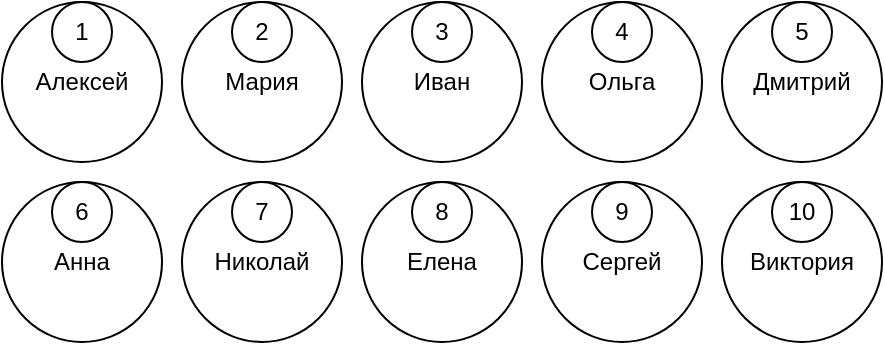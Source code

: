 <mxfile version="24.4.4" type="device" pages="6">
  <diagram name="Readers" id="RRJFnvgtuxipgxxN-Oxk">
    <mxGraphModel dx="1290" dy="566" grid="1" gridSize="10" guides="1" tooltips="1" connect="1" arrows="1" fold="1" page="1" pageScale="1" pageWidth="827" pageHeight="1169" math="0" shadow="0">
      <root>
        <mxCell id="0" />
        <mxCell id="1" parent="0" />
        <mxCell id="HLYT4_5MWpA1Tr-BKKHq-11" value="" style="group" parent="1" vertex="1" connectable="0">
          <mxGeometry x="80" y="80" width="80" height="80" as="geometry" />
        </mxCell>
        <mxCell id="HLYT4_5MWpA1Tr-BKKHq-1" value="Алексей" style="ellipse;whiteSpace=wrap;html=1;aspect=fixed;" parent="HLYT4_5MWpA1Tr-BKKHq-11" vertex="1">
          <mxGeometry width="80" height="80" as="geometry" />
        </mxCell>
        <mxCell id="HLYT4_5MWpA1Tr-BKKHq-2" value="1" style="ellipse;whiteSpace=wrap;html=1;aspect=fixed;" parent="HLYT4_5MWpA1Tr-BKKHq-11" vertex="1">
          <mxGeometry x="25" width="30" height="30" as="geometry" />
        </mxCell>
        <mxCell id="HLYT4_5MWpA1Tr-BKKHq-12" value="" style="group" parent="1" vertex="1" connectable="0">
          <mxGeometry x="170" y="80" width="80" height="80" as="geometry" />
        </mxCell>
        <mxCell id="HLYT4_5MWpA1Tr-BKKHq-13" value="Мария" style="ellipse;whiteSpace=wrap;html=1;aspect=fixed;" parent="HLYT4_5MWpA1Tr-BKKHq-12" vertex="1">
          <mxGeometry width="80" height="80" as="geometry" />
        </mxCell>
        <mxCell id="HLYT4_5MWpA1Tr-BKKHq-14" value="2" style="ellipse;whiteSpace=wrap;html=1;aspect=fixed;" parent="HLYT4_5MWpA1Tr-BKKHq-12" vertex="1">
          <mxGeometry x="25" width="30" height="30" as="geometry" />
        </mxCell>
        <mxCell id="HLYT4_5MWpA1Tr-BKKHq-18" value="" style="group" parent="1" vertex="1" connectable="0">
          <mxGeometry x="440" y="80" width="80" height="80" as="geometry" />
        </mxCell>
        <mxCell id="HLYT4_5MWpA1Tr-BKKHq-19" value="Дмитрий" style="ellipse;whiteSpace=wrap;html=1;aspect=fixed;" parent="HLYT4_5MWpA1Tr-BKKHq-18" vertex="1">
          <mxGeometry width="80" height="80" as="geometry" />
        </mxCell>
        <mxCell id="HLYT4_5MWpA1Tr-BKKHq-20" value="5" style="ellipse;whiteSpace=wrap;html=1;aspect=fixed;" parent="HLYT4_5MWpA1Tr-BKKHq-18" vertex="1">
          <mxGeometry x="25" width="30" height="30" as="geometry" />
        </mxCell>
        <mxCell id="HLYT4_5MWpA1Tr-BKKHq-21" value="" style="group" parent="1" vertex="1" connectable="0">
          <mxGeometry x="260" y="80" width="80" height="80" as="geometry" />
        </mxCell>
        <mxCell id="HLYT4_5MWpA1Tr-BKKHq-22" value="Иван" style="ellipse;whiteSpace=wrap;html=1;aspect=fixed;" parent="HLYT4_5MWpA1Tr-BKKHq-21" vertex="1">
          <mxGeometry width="80" height="80" as="geometry" />
        </mxCell>
        <mxCell id="HLYT4_5MWpA1Tr-BKKHq-23" value="3" style="ellipse;whiteSpace=wrap;html=1;aspect=fixed;" parent="HLYT4_5MWpA1Tr-BKKHq-21" vertex="1">
          <mxGeometry x="25" width="30" height="30" as="geometry" />
        </mxCell>
        <mxCell id="HLYT4_5MWpA1Tr-BKKHq-24" value="" style="group" parent="1" vertex="1" connectable="0">
          <mxGeometry x="350" y="80" width="80" height="80" as="geometry" />
        </mxCell>
        <mxCell id="HLYT4_5MWpA1Tr-BKKHq-25" value="Ольга" style="ellipse;whiteSpace=wrap;html=1;aspect=fixed;" parent="HLYT4_5MWpA1Tr-BKKHq-24" vertex="1">
          <mxGeometry width="80" height="80" as="geometry" />
        </mxCell>
        <mxCell id="HLYT4_5MWpA1Tr-BKKHq-26" value="4" style="ellipse;whiteSpace=wrap;html=1;aspect=fixed;" parent="HLYT4_5MWpA1Tr-BKKHq-24" vertex="1">
          <mxGeometry x="25" width="30" height="30" as="geometry" />
        </mxCell>
        <mxCell id="HLYT4_5MWpA1Tr-BKKHq-36" value="" style="group" parent="1" vertex="1" connectable="0">
          <mxGeometry x="80" y="170" width="80" height="80" as="geometry" />
        </mxCell>
        <mxCell id="HLYT4_5MWpA1Tr-BKKHq-37" value="Анна" style="ellipse;whiteSpace=wrap;html=1;aspect=fixed;" parent="HLYT4_5MWpA1Tr-BKKHq-36" vertex="1">
          <mxGeometry width="80" height="80" as="geometry" />
        </mxCell>
        <mxCell id="HLYT4_5MWpA1Tr-BKKHq-38" value="6" style="ellipse;whiteSpace=wrap;html=1;aspect=fixed;" parent="HLYT4_5MWpA1Tr-BKKHq-36" vertex="1">
          <mxGeometry x="25" width="30" height="30" as="geometry" />
        </mxCell>
        <mxCell id="HLYT4_5MWpA1Tr-BKKHq-39" value="" style="group" parent="1" vertex="1" connectable="0">
          <mxGeometry x="170" y="170" width="80" height="80" as="geometry" />
        </mxCell>
        <mxCell id="HLYT4_5MWpA1Tr-BKKHq-40" value="Николай" style="ellipse;whiteSpace=wrap;html=1;aspect=fixed;" parent="HLYT4_5MWpA1Tr-BKKHq-39" vertex="1">
          <mxGeometry width="80" height="80" as="geometry" />
        </mxCell>
        <mxCell id="HLYT4_5MWpA1Tr-BKKHq-41" value="7" style="ellipse;whiteSpace=wrap;html=1;aspect=fixed;" parent="HLYT4_5MWpA1Tr-BKKHq-39" vertex="1">
          <mxGeometry x="25" width="30" height="30" as="geometry" />
        </mxCell>
        <mxCell id="HLYT4_5MWpA1Tr-BKKHq-42" value="" style="group" parent="1" vertex="1" connectable="0">
          <mxGeometry x="440" y="170" width="80" height="80" as="geometry" />
        </mxCell>
        <mxCell id="HLYT4_5MWpA1Tr-BKKHq-43" value="Виктория" style="ellipse;whiteSpace=wrap;html=1;aspect=fixed;" parent="HLYT4_5MWpA1Tr-BKKHq-42" vertex="1">
          <mxGeometry width="80" height="80" as="geometry" />
        </mxCell>
        <mxCell id="HLYT4_5MWpA1Tr-BKKHq-44" value="10" style="ellipse;whiteSpace=wrap;html=1;aspect=fixed;" parent="HLYT4_5MWpA1Tr-BKKHq-42" vertex="1">
          <mxGeometry x="25" width="30" height="30" as="geometry" />
        </mxCell>
        <mxCell id="HLYT4_5MWpA1Tr-BKKHq-45" value="" style="group" parent="1" vertex="1" connectable="0">
          <mxGeometry x="260" y="170" width="80" height="80" as="geometry" />
        </mxCell>
        <mxCell id="HLYT4_5MWpA1Tr-BKKHq-46" value="Елена" style="ellipse;whiteSpace=wrap;html=1;aspect=fixed;" parent="HLYT4_5MWpA1Tr-BKKHq-45" vertex="1">
          <mxGeometry width="80" height="80" as="geometry" />
        </mxCell>
        <mxCell id="HLYT4_5MWpA1Tr-BKKHq-47" value="8" style="ellipse;whiteSpace=wrap;html=1;aspect=fixed;" parent="HLYT4_5MWpA1Tr-BKKHq-45" vertex="1">
          <mxGeometry x="25" width="30" height="30" as="geometry" />
        </mxCell>
        <mxCell id="HLYT4_5MWpA1Tr-BKKHq-48" value="" style="group" parent="1" vertex="1" connectable="0">
          <mxGeometry x="350" y="170" width="80" height="80" as="geometry" />
        </mxCell>
        <mxCell id="HLYT4_5MWpA1Tr-BKKHq-49" value="Сергей" style="ellipse;whiteSpace=wrap;html=1;aspect=fixed;" parent="HLYT4_5MWpA1Tr-BKKHq-48" vertex="1">
          <mxGeometry width="80" height="80" as="geometry" />
        </mxCell>
        <mxCell id="HLYT4_5MWpA1Tr-BKKHq-50" value="9" style="ellipse;whiteSpace=wrap;html=1;aspect=fixed;" parent="HLYT4_5MWpA1Tr-BKKHq-48" vertex="1">
          <mxGeometry x="25" width="30" height="30" as="geometry" />
        </mxCell>
      </root>
    </mxGraphModel>
  </diagram>
  <diagram id="BLj572eZjG9Di7-2ryy5" name="Books">
    <mxGraphModel dx="840" dy="453" grid="1" gridSize="10" guides="1" tooltips="1" connect="1" arrows="1" fold="1" page="1" pageScale="1" pageWidth="827" pageHeight="1169" math="0" shadow="0">
      <root>
        <mxCell id="0" />
        <mxCell id="1" parent="0" />
        <mxCell id="Xn6pKXciDNb1bXr38AyI-3" value="" style="group" vertex="1" connectable="0" parent="1">
          <mxGeometry x="80" y="80" width="80" height="80" as="geometry" />
        </mxCell>
        <mxCell id="Xn6pKXciDNb1bXr38AyI-1" value="Война и мир" style="whiteSpace=wrap;html=1;aspect=fixed;" vertex="1" parent="Xn6pKXciDNb1bXr38AyI-3">
          <mxGeometry width="80" height="80" as="geometry" />
        </mxCell>
        <mxCell id="Xn6pKXciDNb1bXr38AyI-2" value="1" style="whiteSpace=wrap;html=1;aspect=fixed;" vertex="1" parent="Xn6pKXciDNb1bXr38AyI-3">
          <mxGeometry x="25" width="30" height="30" as="geometry" />
        </mxCell>
        <mxCell id="Xn6pKXciDNb1bXr38AyI-4" value="" style="group;labelPosition=center;verticalLabelPosition=bottom;align=center;verticalAlign=bottom;" vertex="1" connectable="0" parent="1">
          <mxGeometry x="170" y="80" width="80" height="80" as="geometry" />
        </mxCell>
        <mxCell id="Xn6pKXciDNb1bXr38AyI-5" value="&lt;div align=&quot;center&quot;&gt;&lt;br&gt;&lt;/div&gt;&lt;div align=&quot;center&quot;&gt;Преступление и наказание&lt;/div&gt;" style="whiteSpace=wrap;html=1;aspect=fixed;align=center;" vertex="1" parent="Xn6pKXciDNb1bXr38AyI-4">
          <mxGeometry width="80" height="80" as="geometry" />
        </mxCell>
        <mxCell id="Xn6pKXciDNb1bXr38AyI-6" value="2" style="whiteSpace=wrap;html=1;aspect=fixed;" vertex="1" parent="Xn6pKXciDNb1bXr38AyI-4">
          <mxGeometry x="25" width="30" height="30" as="geometry" />
        </mxCell>
        <mxCell id="Xn6pKXciDNb1bXr38AyI-10" value="" style="group" vertex="1" connectable="0" parent="1">
          <mxGeometry x="260" y="80" width="80" height="80" as="geometry" />
        </mxCell>
        <mxCell id="Xn6pKXciDNb1bXr38AyI-11" value="&lt;div&gt;&lt;br&gt;&lt;/div&gt;&lt;div&gt;Мастер и Маргарита&lt;/div&gt;" style="whiteSpace=wrap;html=1;aspect=fixed;" vertex="1" parent="Xn6pKXciDNb1bXr38AyI-10">
          <mxGeometry width="80" height="80" as="geometry" />
        </mxCell>
        <mxCell id="Xn6pKXciDNb1bXr38AyI-12" value="3" style="whiteSpace=wrap;html=1;aspect=fixed;" vertex="1" parent="Xn6pKXciDNb1bXr38AyI-10">
          <mxGeometry x="25" width="30" height="30" as="geometry" />
        </mxCell>
        <mxCell id="Xn6pKXciDNb1bXr38AyI-13" value="" style="group" vertex="1" connectable="0" parent="1">
          <mxGeometry x="350" y="80" width="80" height="80" as="geometry" />
        </mxCell>
        <mxCell id="Xn6pKXciDNb1bXr38AyI-14" value="&lt;div&gt;&lt;br&gt;&lt;/div&gt;&lt;div&gt;Анна Каренина&lt;/div&gt;" style="whiteSpace=wrap;html=1;aspect=fixed;" vertex="1" parent="Xn6pKXciDNb1bXr38AyI-13">
          <mxGeometry width="80" height="80" as="geometry" />
        </mxCell>
        <mxCell id="Xn6pKXciDNb1bXr38AyI-15" value="4" style="whiteSpace=wrap;html=1;aspect=fixed;" vertex="1" parent="Xn6pKXciDNb1bXr38AyI-13">
          <mxGeometry x="25" width="30" height="30" as="geometry" />
        </mxCell>
        <mxCell id="Xn6pKXciDNb1bXr38AyI-16" value="" style="group" vertex="1" connectable="0" parent="1">
          <mxGeometry x="440" y="80" width="80" height="80" as="geometry" />
        </mxCell>
        <mxCell id="Xn6pKXciDNb1bXr38AyI-17" value="&lt;br&gt;&lt;div&gt;Евгений Онегин&lt;/div&gt;" style="whiteSpace=wrap;html=1;aspect=fixed;" vertex="1" parent="Xn6pKXciDNb1bXr38AyI-16">
          <mxGeometry width="80" height="80" as="geometry" />
        </mxCell>
        <mxCell id="Xn6pKXciDNb1bXr38AyI-18" value="5" style="whiteSpace=wrap;html=1;aspect=fixed;" vertex="1" parent="Xn6pKXciDNb1bXr38AyI-16">
          <mxGeometry x="25" width="30" height="30" as="geometry" />
        </mxCell>
        <mxCell id="Xn6pKXciDNb1bXr38AyI-19" value="" style="group" vertex="1" connectable="0" parent="1">
          <mxGeometry x="80" y="180" width="80" height="80" as="geometry" />
        </mxCell>
        <mxCell id="Xn6pKXciDNb1bXr38AyI-20" value="Идиот" style="whiteSpace=wrap;html=1;aspect=fixed;" vertex="1" parent="Xn6pKXciDNb1bXr38AyI-19">
          <mxGeometry width="80" height="80" as="geometry" />
        </mxCell>
        <mxCell id="Xn6pKXciDNb1bXr38AyI-21" value="6" style="whiteSpace=wrap;html=1;aspect=fixed;" vertex="1" parent="Xn6pKXciDNb1bXr38AyI-19">
          <mxGeometry x="25" width="30" height="30" as="geometry" />
        </mxCell>
        <mxCell id="Xn6pKXciDNb1bXr38AyI-22" value="" style="group" vertex="1" connectable="0" parent="1">
          <mxGeometry x="170" y="180" width="80" height="80" as="geometry" />
        </mxCell>
        <mxCell id="Xn6pKXciDNb1bXr38AyI-23" value="&lt;br&gt;&lt;div&gt;Герой нашего времени&lt;/div&gt;" style="whiteSpace=wrap;html=1;aspect=fixed;" vertex="1" parent="Xn6pKXciDNb1bXr38AyI-22">
          <mxGeometry width="80" height="80" as="geometry" />
        </mxCell>
        <mxCell id="Xn6pKXciDNb1bXr38AyI-24" value="7" style="whiteSpace=wrap;html=1;aspect=fixed;" vertex="1" parent="Xn6pKXciDNb1bXr38AyI-22">
          <mxGeometry x="25" width="30" height="30" as="geometry" />
        </mxCell>
        <mxCell id="Xn6pKXciDNb1bXr38AyI-25" value="" style="group" vertex="1" connectable="0" parent="1">
          <mxGeometry x="260" y="180" width="80" height="80" as="geometry" />
        </mxCell>
        <mxCell id="Xn6pKXciDNb1bXr38AyI-26" value="&lt;br&gt;&lt;div&gt;Мёртвые души&lt;/div&gt;" style="whiteSpace=wrap;html=1;aspect=fixed;" vertex="1" parent="Xn6pKXciDNb1bXr38AyI-25">
          <mxGeometry width="80" height="80" as="geometry" />
        </mxCell>
        <mxCell id="Xn6pKXciDNb1bXr38AyI-27" value="8" style="whiteSpace=wrap;html=1;aspect=fixed;" vertex="1" parent="Xn6pKXciDNb1bXr38AyI-25">
          <mxGeometry x="25" width="30" height="30" as="geometry" />
        </mxCell>
        <mxCell id="Xn6pKXciDNb1bXr38AyI-28" value="" style="group" vertex="1" connectable="0" parent="1">
          <mxGeometry x="350" y="180" width="80" height="80" as="geometry" />
        </mxCell>
        <mxCell id="Xn6pKXciDNb1bXr38AyI-29" value="Отцы и дети" style="whiteSpace=wrap;html=1;aspect=fixed;" vertex="1" parent="Xn6pKXciDNb1bXr38AyI-28">
          <mxGeometry width="80" height="80" as="geometry" />
        </mxCell>
        <mxCell id="Xn6pKXciDNb1bXr38AyI-30" value="9" style="whiteSpace=wrap;html=1;aspect=fixed;" vertex="1" parent="Xn6pKXciDNb1bXr38AyI-28">
          <mxGeometry x="25" width="30" height="30" as="geometry" />
        </mxCell>
        <mxCell id="Xn6pKXciDNb1bXr38AyI-31" value="" style="group" vertex="1" connectable="0" parent="1">
          <mxGeometry x="440" y="180" width="80" height="80" as="geometry" />
        </mxCell>
        <mxCell id="Xn6pKXciDNb1bXr38AyI-32" value="Обломов" style="whiteSpace=wrap;html=1;aspect=fixed;" vertex="1" parent="Xn6pKXciDNb1bXr38AyI-31">
          <mxGeometry width="80" height="80" as="geometry" />
        </mxCell>
        <mxCell id="Xn6pKXciDNb1bXr38AyI-33" value="10" style="whiteSpace=wrap;html=1;aspect=fixed;" vertex="1" parent="Xn6pKXciDNb1bXr38AyI-31">
          <mxGeometry x="25" width="30" height="30" as="geometry" />
        </mxCell>
      </root>
    </mxGraphModel>
  </diagram>
  <diagram id="-HdD-oOcsDRUGWRgtd_O" name="Genres">
    <mxGraphModel dx="525" dy="575" grid="1" gridSize="10" guides="1" tooltips="1" connect="1" arrows="1" fold="1" page="1" pageScale="1" pageWidth="827" pageHeight="1169" math="0" shadow="0">
      <root>
        <mxCell id="0" />
        <mxCell id="1" parent="0" />
        <mxCell id="lIh_U6o792PedgK_IRYD-6" value="" style="group" vertex="1" connectable="0" parent="1">
          <mxGeometry x="300" y="80" width="120" height="80" as="geometry" />
        </mxCell>
        <mxCell id="lIh_U6o792PedgK_IRYD-1" value="Фантастика" style="shape=hexagon;perimeter=hexagonPerimeter2;whiteSpace=wrap;html=1;fixedSize=1;" vertex="1" parent="lIh_U6o792PedgK_IRYD-6">
          <mxGeometry width="120" height="80" as="geometry" />
        </mxCell>
        <mxCell id="lIh_U6o792PedgK_IRYD-5" value="3" style="rounded=0;whiteSpace=wrap;html=1;" vertex="1" parent="lIh_U6o792PedgK_IRYD-6">
          <mxGeometry x="35" width="50" height="20" as="geometry" />
        </mxCell>
        <mxCell id="lIh_U6o792PedgK_IRYD-7" value="" style="group" vertex="1" connectable="0" parent="1">
          <mxGeometry x="40" y="80" width="120" height="80" as="geometry" />
        </mxCell>
        <mxCell id="lIh_U6o792PedgK_IRYD-8" value="&lt;font style=&quot;font-size: 12px;&quot;&gt;Роман&lt;/font&gt;" style="shape=hexagon;perimeter=hexagonPerimeter2;whiteSpace=wrap;html=1;fixedSize=1;" vertex="1" parent="lIh_U6o792PedgK_IRYD-7">
          <mxGeometry width="120" height="80" as="geometry" />
        </mxCell>
        <mxCell id="lIh_U6o792PedgK_IRYD-9" value="1" style="rounded=0;whiteSpace=wrap;html=1;" vertex="1" parent="lIh_U6o792PedgK_IRYD-7">
          <mxGeometry x="35" width="50" height="20" as="geometry" />
        </mxCell>
        <mxCell id="lIh_U6o792PedgK_IRYD-10" value="" style="group" vertex="1" connectable="0" parent="1">
          <mxGeometry x="170" y="80" width="120" height="80" as="geometry" />
        </mxCell>
        <mxCell id="lIh_U6o792PedgK_IRYD-11" value="Драма" style="shape=hexagon;perimeter=hexagonPerimeter2;whiteSpace=wrap;html=1;fixedSize=1;" vertex="1" parent="lIh_U6o792PedgK_IRYD-10">
          <mxGeometry width="120" height="80" as="geometry" />
        </mxCell>
        <mxCell id="lIh_U6o792PedgK_IRYD-12" value="2" style="rounded=0;whiteSpace=wrap;html=1;" vertex="1" parent="lIh_U6o792PedgK_IRYD-10">
          <mxGeometry x="35" width="50" height="20" as="geometry" />
        </mxCell>
        <mxCell id="lIh_U6o792PedgK_IRYD-13" value="" style="group" vertex="1" connectable="0" parent="1">
          <mxGeometry x="560" y="80" width="120" height="80" as="geometry" />
        </mxCell>
        <mxCell id="lIh_U6o792PedgK_IRYD-14" value="Приключения" style="shape=hexagon;perimeter=hexagonPerimeter2;whiteSpace=wrap;html=1;fixedSize=1;" vertex="1" parent="lIh_U6o792PedgK_IRYD-13">
          <mxGeometry width="120" height="80" as="geometry" />
        </mxCell>
        <mxCell id="lIh_U6o792PedgK_IRYD-15" value="5" style="rounded=0;whiteSpace=wrap;html=1;" vertex="1" parent="lIh_U6o792PedgK_IRYD-13">
          <mxGeometry x="35" width="50" height="20" as="geometry" />
        </mxCell>
        <mxCell id="lIh_U6o792PedgK_IRYD-16" value="" style="group" vertex="1" connectable="0" parent="1">
          <mxGeometry x="430" y="80" width="120" height="80" as="geometry" />
        </mxCell>
        <mxCell id="lIh_U6o792PedgK_IRYD-17" value="Поэзия" style="shape=hexagon;perimeter=hexagonPerimeter2;whiteSpace=wrap;html=1;fixedSize=1;" vertex="1" parent="lIh_U6o792PedgK_IRYD-16">
          <mxGeometry width="120" height="80" as="geometry" />
        </mxCell>
        <mxCell id="lIh_U6o792PedgK_IRYD-18" value="4" style="rounded=0;whiteSpace=wrap;html=1;" vertex="1" parent="lIh_U6o792PedgK_IRYD-16">
          <mxGeometry x="35" width="50" height="20" as="geometry" />
        </mxCell>
        <mxCell id="lIh_U6o792PedgK_IRYD-19" value="" style="group" vertex="1" connectable="0" parent="1">
          <mxGeometry x="300" y="180" width="120" height="80" as="geometry" />
        </mxCell>
        <mxCell id="lIh_U6o792PedgK_IRYD-20" value="Философия" style="shape=hexagon;perimeter=hexagonPerimeter2;whiteSpace=wrap;html=1;fixedSize=1;" vertex="1" parent="lIh_U6o792PedgK_IRYD-19">
          <mxGeometry width="120" height="80" as="geometry" />
        </mxCell>
        <mxCell id="lIh_U6o792PedgK_IRYD-21" value="8" style="rounded=0;whiteSpace=wrap;html=1;" vertex="1" parent="lIh_U6o792PedgK_IRYD-19">
          <mxGeometry x="35" width="50" height="20" as="geometry" />
        </mxCell>
        <mxCell id="lIh_U6o792PedgK_IRYD-22" value="" style="group" vertex="1" connectable="0" parent="1">
          <mxGeometry x="40" y="180" width="120" height="80" as="geometry" />
        </mxCell>
        <mxCell id="lIh_U6o792PedgK_IRYD-23" value="Исторический" style="shape=hexagon;perimeter=hexagonPerimeter2;whiteSpace=wrap;html=1;fixedSize=1;" vertex="1" parent="lIh_U6o792PedgK_IRYD-22">
          <mxGeometry width="120" height="80" as="geometry" />
        </mxCell>
        <mxCell id="lIh_U6o792PedgK_IRYD-24" value="6" style="rounded=0;whiteSpace=wrap;html=1;" vertex="1" parent="lIh_U6o792PedgK_IRYD-22">
          <mxGeometry x="35" width="50" height="20" as="geometry" />
        </mxCell>
        <mxCell id="lIh_U6o792PedgK_IRYD-25" value="" style="group" vertex="1" connectable="0" parent="1">
          <mxGeometry x="170" y="180" width="120" height="80" as="geometry" />
        </mxCell>
        <mxCell id="lIh_U6o792PedgK_IRYD-26" value="Биография" style="shape=hexagon;perimeter=hexagonPerimeter2;whiteSpace=wrap;html=1;fixedSize=1;" vertex="1" parent="lIh_U6o792PedgK_IRYD-25">
          <mxGeometry width="120" height="80" as="geometry" />
        </mxCell>
        <mxCell id="lIh_U6o792PedgK_IRYD-27" value="7" style="rounded=0;whiteSpace=wrap;html=1;" vertex="1" parent="lIh_U6o792PedgK_IRYD-25">
          <mxGeometry x="35" width="50" height="20" as="geometry" />
        </mxCell>
        <mxCell id="lIh_U6o792PedgK_IRYD-28" value="" style="group" vertex="1" connectable="0" parent="1">
          <mxGeometry x="560" y="180" width="120" height="80" as="geometry" />
        </mxCell>
        <mxCell id="lIh_U6o792PedgK_IRYD-29" value="Детектив" style="shape=hexagon;perimeter=hexagonPerimeter2;whiteSpace=wrap;html=1;fixedSize=1;" vertex="1" parent="lIh_U6o792PedgK_IRYD-28">
          <mxGeometry width="120" height="80" as="geometry" />
        </mxCell>
        <mxCell id="lIh_U6o792PedgK_IRYD-30" value="10" style="rounded=0;whiteSpace=wrap;html=1;" vertex="1" parent="lIh_U6o792PedgK_IRYD-28">
          <mxGeometry x="35" width="50" height="20" as="geometry" />
        </mxCell>
        <mxCell id="lIh_U6o792PedgK_IRYD-31" value="" style="group" vertex="1" connectable="0" parent="1">
          <mxGeometry x="430" y="180" width="120" height="80" as="geometry" />
        </mxCell>
        <mxCell id="lIh_U6o792PedgK_IRYD-32" value="&lt;div&gt;Научная&lt;/div&gt;&lt;div&gt;литература&lt;br&gt;&lt;/div&gt;" style="shape=hexagon;perimeter=hexagonPerimeter2;whiteSpace=wrap;html=1;fixedSize=1;" vertex="1" parent="lIh_U6o792PedgK_IRYD-31">
          <mxGeometry width="120" height="80" as="geometry" />
        </mxCell>
        <mxCell id="lIh_U6o792PedgK_IRYD-33" value="9" style="rounded=0;whiteSpace=wrap;html=1;" vertex="1" parent="lIh_U6o792PedgK_IRYD-31">
          <mxGeometry x="35" width="50" height="20" as="geometry" />
        </mxCell>
      </root>
    </mxGraphModel>
  </diagram>
  <diagram id="C6hP7Yt0bhHuf5JQ2qXj" name="FriendOf">
    <mxGraphModel dx="1290" dy="566" grid="1" gridSize="10" guides="1" tooltips="1" connect="1" arrows="1" fold="1" page="1" pageScale="1" pageWidth="827" pageHeight="1169" math="0" shadow="0">
      <root>
        <mxCell id="0" />
        <mxCell id="1" parent="0" />
        <mxCell id="l_X11jcchJW8DAQbvd5a-1" value="" style="group" vertex="1" connectable="0" parent="1">
          <mxGeometry x="30" y="240" width="80" height="80" as="geometry" />
        </mxCell>
        <mxCell id="l_X11jcchJW8DAQbvd5a-2" value="Алексей" style="ellipse;whiteSpace=wrap;html=1;aspect=fixed;" vertex="1" parent="l_X11jcchJW8DAQbvd5a-1">
          <mxGeometry width="80" height="80" as="geometry" />
        </mxCell>
        <mxCell id="l_X11jcchJW8DAQbvd5a-3" value="1" style="ellipse;whiteSpace=wrap;html=1;aspect=fixed;" vertex="1" parent="l_X11jcchJW8DAQbvd5a-1">
          <mxGeometry x="25" width="30" height="30" as="geometry" />
        </mxCell>
        <mxCell id="l_X11jcchJW8DAQbvd5a-4" value="" style="group" vertex="1" connectable="0" parent="1">
          <mxGeometry x="80" y="80" width="80" height="80" as="geometry" />
        </mxCell>
        <mxCell id="l_X11jcchJW8DAQbvd5a-5" value="Мария" style="ellipse;whiteSpace=wrap;html=1;aspect=fixed;" vertex="1" parent="l_X11jcchJW8DAQbvd5a-4">
          <mxGeometry width="80" height="80" as="geometry" />
        </mxCell>
        <mxCell id="l_X11jcchJW8DAQbvd5a-6" value="2" style="ellipse;whiteSpace=wrap;html=1;aspect=fixed;" vertex="1" parent="l_X11jcchJW8DAQbvd5a-4">
          <mxGeometry x="25" width="30" height="30" as="geometry" />
        </mxCell>
        <mxCell id="l_X11jcchJW8DAQbvd5a-35" value="" style="endArrow=classic;html=1;rounded=0;" edge="1" parent="l_X11jcchJW8DAQbvd5a-4">
          <mxGeometry width="50" height="50" relative="1" as="geometry">
            <mxPoint x="70" y="70" as="sourcePoint" />
            <mxPoint x="90" y="110" as="targetPoint" />
          </mxGeometry>
        </mxCell>
        <mxCell id="l_X11jcchJW8DAQbvd5a-7" value="" style="group" vertex="1" connectable="0" parent="1">
          <mxGeometry x="260" y="390" width="80" height="80" as="geometry" />
        </mxCell>
        <mxCell id="l_X11jcchJW8DAQbvd5a-8" value="Дмитрий" style="ellipse;whiteSpace=wrap;html=1;aspect=fixed;" vertex="1" parent="l_X11jcchJW8DAQbvd5a-7">
          <mxGeometry width="80" height="80" as="geometry" />
        </mxCell>
        <mxCell id="l_X11jcchJW8DAQbvd5a-9" value="5" style="ellipse;whiteSpace=wrap;html=1;aspect=fixed;" vertex="1" parent="l_X11jcchJW8DAQbvd5a-7">
          <mxGeometry x="25" width="30" height="30" as="geometry" />
        </mxCell>
        <mxCell id="l_X11jcchJW8DAQbvd5a-10" value="" style="group" vertex="1" connectable="0" parent="1">
          <mxGeometry x="230" y="70" width="80" height="80" as="geometry" />
        </mxCell>
        <mxCell id="l_X11jcchJW8DAQbvd5a-11" value="Иван" style="ellipse;whiteSpace=wrap;html=1;aspect=fixed;" vertex="1" parent="l_X11jcchJW8DAQbvd5a-10">
          <mxGeometry width="80" height="80" as="geometry" />
        </mxCell>
        <mxCell id="l_X11jcchJW8DAQbvd5a-12" value="3" style="ellipse;whiteSpace=wrap;html=1;aspect=fixed;" vertex="1" parent="l_X11jcchJW8DAQbvd5a-10">
          <mxGeometry x="25" width="30" height="30" as="geometry" />
        </mxCell>
        <mxCell id="l_X11jcchJW8DAQbvd5a-13" value="" style="group" vertex="1" connectable="0" parent="1">
          <mxGeometry x="400" y="220" width="80" height="80" as="geometry" />
        </mxCell>
        <mxCell id="l_X11jcchJW8DAQbvd5a-14" value="Ольга" style="ellipse;whiteSpace=wrap;html=1;aspect=fixed;" vertex="1" parent="l_X11jcchJW8DAQbvd5a-13">
          <mxGeometry width="80" height="80" as="geometry" />
        </mxCell>
        <mxCell id="l_X11jcchJW8DAQbvd5a-15" value="4" style="ellipse;whiteSpace=wrap;html=1;aspect=fixed;" vertex="1" parent="l_X11jcchJW8DAQbvd5a-13">
          <mxGeometry x="25" width="30" height="30" as="geometry" />
        </mxCell>
        <mxCell id="l_X11jcchJW8DAQbvd5a-16" value="" style="group" vertex="1" connectable="0" parent="1">
          <mxGeometry x="140" y="190" width="80" height="80" as="geometry" />
        </mxCell>
        <mxCell id="l_X11jcchJW8DAQbvd5a-17" value="Анна" style="ellipse;whiteSpace=wrap;html=1;aspect=fixed;" vertex="1" parent="l_X11jcchJW8DAQbvd5a-16">
          <mxGeometry width="80" height="80" as="geometry" />
        </mxCell>
        <mxCell id="l_X11jcchJW8DAQbvd5a-18" value="6" style="ellipse;whiteSpace=wrap;html=1;aspect=fixed;" vertex="1" parent="l_X11jcchJW8DAQbvd5a-16">
          <mxGeometry x="25" width="30" height="30" as="geometry" />
        </mxCell>
        <mxCell id="l_X11jcchJW8DAQbvd5a-19" value="" style="group" vertex="1" connectable="0" parent="1">
          <mxGeometry x="400" y="350" width="80" height="80" as="geometry" />
        </mxCell>
        <mxCell id="l_X11jcchJW8DAQbvd5a-20" value="Николай" style="ellipse;whiteSpace=wrap;html=1;aspect=fixed;" vertex="1" parent="l_X11jcchJW8DAQbvd5a-19">
          <mxGeometry width="80" height="80" as="geometry" />
        </mxCell>
        <mxCell id="l_X11jcchJW8DAQbvd5a-21" value="7" style="ellipse;whiteSpace=wrap;html=1;aspect=fixed;" vertex="1" parent="l_X11jcchJW8DAQbvd5a-19">
          <mxGeometry x="25" width="30" height="30" as="geometry" />
        </mxCell>
        <mxCell id="l_X11jcchJW8DAQbvd5a-22" value="" style="group" vertex="1" connectable="0" parent="1">
          <mxGeometry x="260" y="270" width="80" height="80" as="geometry" />
        </mxCell>
        <mxCell id="l_X11jcchJW8DAQbvd5a-23" value="Виктория" style="ellipse;whiteSpace=wrap;html=1;aspect=fixed;" vertex="1" parent="l_X11jcchJW8DAQbvd5a-22">
          <mxGeometry width="80" height="80" as="geometry" />
        </mxCell>
        <mxCell id="l_X11jcchJW8DAQbvd5a-24" value="10" style="ellipse;whiteSpace=wrap;html=1;aspect=fixed;" vertex="1" parent="l_X11jcchJW8DAQbvd5a-22">
          <mxGeometry x="25" width="30" height="30" as="geometry" />
        </mxCell>
        <mxCell id="l_X11jcchJW8DAQbvd5a-25" value="" style="group" vertex="1" connectable="0" parent="1">
          <mxGeometry x="110" y="360" width="80" height="80" as="geometry" />
        </mxCell>
        <mxCell id="l_X11jcchJW8DAQbvd5a-26" value="Елена" style="ellipse;whiteSpace=wrap;html=1;aspect=fixed;" vertex="1" parent="l_X11jcchJW8DAQbvd5a-25">
          <mxGeometry width="80" height="80" as="geometry" />
        </mxCell>
        <mxCell id="l_X11jcchJW8DAQbvd5a-27" value="8" style="ellipse;whiteSpace=wrap;html=1;aspect=fixed;" vertex="1" parent="l_X11jcchJW8DAQbvd5a-25">
          <mxGeometry x="25" width="30" height="30" as="geometry" />
        </mxCell>
        <mxCell id="l_X11jcchJW8DAQbvd5a-28" value="" style="group" vertex="1" connectable="0" parent="1">
          <mxGeometry x="350" y="110" width="80" height="80" as="geometry" />
        </mxCell>
        <mxCell id="l_X11jcchJW8DAQbvd5a-29" value="Сергей" style="ellipse;whiteSpace=wrap;html=1;aspect=fixed;" vertex="1" parent="l_X11jcchJW8DAQbvd5a-28">
          <mxGeometry width="80" height="80" as="geometry" />
        </mxCell>
        <mxCell id="l_X11jcchJW8DAQbvd5a-30" value="9" style="ellipse;whiteSpace=wrap;html=1;aspect=fixed;" vertex="1" parent="l_X11jcchJW8DAQbvd5a-28">
          <mxGeometry x="25" width="30" height="30" as="geometry" />
        </mxCell>
        <mxCell id="l_X11jcchJW8DAQbvd5a-34" value="" style="endArrow=classic;html=1;rounded=0;entryX=0;entryY=1;entryDx=0;entryDy=0;" edge="1" parent="1" target="l_X11jcchJW8DAQbvd5a-5">
          <mxGeometry width="50" height="50" relative="1" as="geometry">
            <mxPoint x="70" y="240" as="sourcePoint" />
            <mxPoint x="100" y="160" as="targetPoint" />
          </mxGeometry>
        </mxCell>
        <mxCell id="l_X11jcchJW8DAQbvd5a-36" value="" style="endArrow=classic;html=1;rounded=0;exitX=0;exitY=0.5;exitDx=0;exitDy=0;entryX=1;entryY=0.5;entryDx=0;entryDy=0;" edge="1" parent="1" source="l_X11jcchJW8DAQbvd5a-11" target="l_X11jcchJW8DAQbvd5a-5">
          <mxGeometry width="50" height="50" relative="1" as="geometry">
            <mxPoint x="160" y="110" as="sourcePoint" />
            <mxPoint x="210" y="60" as="targetPoint" />
          </mxGeometry>
        </mxCell>
        <mxCell id="l_X11jcchJW8DAQbvd5a-37" value="" style="endArrow=classic;html=1;rounded=0;entryX=0.5;entryY=1;entryDx=0;entryDy=0;" edge="1" parent="1" target="l_X11jcchJW8DAQbvd5a-17">
          <mxGeometry width="50" height="50" relative="1" as="geometry">
            <mxPoint x="160" y="360" as="sourcePoint" />
            <mxPoint x="210" y="310" as="targetPoint" />
          </mxGeometry>
        </mxCell>
        <mxCell id="l_X11jcchJW8DAQbvd5a-38" value="" style="endArrow=classic;html=1;rounded=0;exitX=0;exitY=0.5;exitDx=0;exitDy=0;entryX=0.5;entryY=1;entryDx=0;entryDy=0;" edge="1" parent="1" source="l_X11jcchJW8DAQbvd5a-26" target="l_X11jcchJW8DAQbvd5a-2">
          <mxGeometry width="50" height="50" relative="1" as="geometry">
            <mxPoint x="60" y="410" as="sourcePoint" />
            <mxPoint x="110" y="360" as="targetPoint" />
          </mxGeometry>
        </mxCell>
        <mxCell id="l_X11jcchJW8DAQbvd5a-39" value="" style="endArrow=classic;html=1;rounded=0;exitX=1;exitY=0.5;exitDx=0;exitDy=0;entryX=0;entryY=0.5;entryDx=0;entryDy=0;" edge="1" parent="1" source="l_X11jcchJW8DAQbvd5a-17" target="l_X11jcchJW8DAQbvd5a-23">
          <mxGeometry width="50" height="50" relative="1" as="geometry">
            <mxPoint x="190" y="350" as="sourcePoint" />
            <mxPoint x="240" y="300" as="targetPoint" />
          </mxGeometry>
        </mxCell>
        <mxCell id="l_X11jcchJW8DAQbvd5a-40" value="" style="endArrow=classic;html=1;rounded=0;exitX=0;exitY=0.5;exitDx=0;exitDy=0;entryX=1;entryY=0.5;entryDx=0;entryDy=0;" edge="1" parent="1" source="l_X11jcchJW8DAQbvd5a-8" target="l_X11jcchJW8DAQbvd5a-26">
          <mxGeometry width="50" height="50" relative="1" as="geometry">
            <mxPoint x="190" y="500" as="sourcePoint" />
            <mxPoint x="240" y="450" as="targetPoint" />
          </mxGeometry>
        </mxCell>
        <mxCell id="l_X11jcchJW8DAQbvd5a-41" value="" style="endArrow=classic;html=1;rounded=0;exitX=1;exitY=0;exitDx=0;exitDy=0;entryX=0;entryY=1;entryDx=0;entryDy=0;" edge="1" parent="1" source="l_X11jcchJW8DAQbvd5a-24" target="l_X11jcchJW8DAQbvd5a-29">
          <mxGeometry width="50" height="50" relative="1" as="geometry">
            <mxPoint x="350" y="380" as="sourcePoint" />
            <mxPoint x="400" y="330" as="targetPoint" />
          </mxGeometry>
        </mxCell>
        <mxCell id="l_X11jcchJW8DAQbvd5a-42" value="" style="endArrow=classic;html=1;rounded=0;exitX=0;exitY=0.5;exitDx=0;exitDy=0;entryX=1;entryY=0.5;entryDx=0;entryDy=0;" edge="1" parent="1" source="l_X11jcchJW8DAQbvd5a-29" target="l_X11jcchJW8DAQbvd5a-11">
          <mxGeometry width="50" height="50" relative="1" as="geometry">
            <mxPoint x="270" y="240" as="sourcePoint" />
            <mxPoint x="320" y="190" as="targetPoint" />
          </mxGeometry>
        </mxCell>
        <mxCell id="l_X11jcchJW8DAQbvd5a-43" value="" style="endArrow=classic;html=1;rounded=0;exitX=0;exitY=1;exitDx=0;exitDy=0;entryX=1;entryY=0.5;entryDx=0;entryDy=0;" edge="1" parent="1" source="l_X11jcchJW8DAQbvd5a-20" target="l_X11jcchJW8DAQbvd5a-8">
          <mxGeometry width="50" height="50" relative="1" as="geometry">
            <mxPoint x="340" y="390" as="sourcePoint" />
            <mxPoint x="390" y="340" as="targetPoint" />
          </mxGeometry>
        </mxCell>
        <mxCell id="l_X11jcchJW8DAQbvd5a-44" value="" style="endArrow=classic;html=1;rounded=0;entryX=0.5;entryY=0;entryDx=0;entryDy=0;exitX=1;exitY=1;exitDx=0;exitDy=0;" edge="1" parent="1" source="l_X11jcchJW8DAQbvd5a-29" target="l_X11jcchJW8DAQbvd5a-15">
          <mxGeometry width="50" height="50" relative="1" as="geometry">
            <mxPoint x="450" y="170" as="sourcePoint" />
            <mxPoint x="480" y="170" as="targetPoint" />
          </mxGeometry>
        </mxCell>
      </root>
    </mxGraphModel>
  </diagram>
  <diagram id="DWJS93DMrEHLlIgUrpui" name="BookGenre">
    <mxGraphModel dx="1290" dy="566" grid="1" gridSize="10" guides="1" tooltips="1" connect="1" arrows="1" fold="1" page="1" pageScale="1" pageWidth="827" pageHeight="1169" math="0" shadow="0">
      <root>
        <mxCell id="0" />
        <mxCell id="1" parent="0" />
        <mxCell id="2Rejt3iWhTOKWmt8CKQL-1" value="" style="group" vertex="1" connectable="0" parent="1">
          <mxGeometry x="80" y="80" width="80" height="80" as="geometry" />
        </mxCell>
        <mxCell id="2Rejt3iWhTOKWmt8CKQL-2" value="Война и мир" style="whiteSpace=wrap;html=1;aspect=fixed;" vertex="1" parent="2Rejt3iWhTOKWmt8CKQL-1">
          <mxGeometry width="80" height="80" as="geometry" />
        </mxCell>
        <mxCell id="2Rejt3iWhTOKWmt8CKQL-3" value="1" style="whiteSpace=wrap;html=1;aspect=fixed;" vertex="1" parent="2Rejt3iWhTOKWmt8CKQL-1">
          <mxGeometry x="25" width="30" height="30" as="geometry" />
        </mxCell>
        <mxCell id="2Rejt3iWhTOKWmt8CKQL-4" value="" style="group;labelPosition=center;verticalLabelPosition=bottom;align=center;verticalAlign=bottom;" vertex="1" connectable="0" parent="1">
          <mxGeometry x="200" y="80" width="80" height="80" as="geometry" />
        </mxCell>
        <mxCell id="2Rejt3iWhTOKWmt8CKQL-5" value="&lt;div align=&quot;center&quot;&gt;&lt;br&gt;&lt;/div&gt;&lt;div align=&quot;center&quot;&gt;Преступление и наказание&lt;/div&gt;" style="whiteSpace=wrap;html=1;aspect=fixed;align=center;" vertex="1" parent="2Rejt3iWhTOKWmt8CKQL-4">
          <mxGeometry width="80" height="80" as="geometry" />
        </mxCell>
        <mxCell id="2Rejt3iWhTOKWmt8CKQL-6" value="2" style="whiteSpace=wrap;html=1;aspect=fixed;" vertex="1" parent="2Rejt3iWhTOKWmt8CKQL-4">
          <mxGeometry x="25" width="30" height="30" as="geometry" />
        </mxCell>
        <mxCell id="2Rejt3iWhTOKWmt8CKQL-7" value="" style="group" vertex="1" connectable="0" parent="1">
          <mxGeometry x="320" y="80" width="80" height="80" as="geometry" />
        </mxCell>
        <mxCell id="2Rejt3iWhTOKWmt8CKQL-8" value="&lt;div&gt;&lt;br&gt;&lt;/div&gt;&lt;div&gt;Мастер и Маргарита&lt;/div&gt;" style="whiteSpace=wrap;html=1;aspect=fixed;" vertex="1" parent="2Rejt3iWhTOKWmt8CKQL-7">
          <mxGeometry width="80" height="80" as="geometry" />
        </mxCell>
        <mxCell id="2Rejt3iWhTOKWmt8CKQL-9" value="3" style="whiteSpace=wrap;html=1;aspect=fixed;" vertex="1" parent="2Rejt3iWhTOKWmt8CKQL-7">
          <mxGeometry x="25" width="30" height="30" as="geometry" />
        </mxCell>
        <mxCell id="2Rejt3iWhTOKWmt8CKQL-10" value="" style="group" vertex="1" connectable="0" parent="1">
          <mxGeometry x="440" y="80" width="80" height="80" as="geometry" />
        </mxCell>
        <mxCell id="2Rejt3iWhTOKWmt8CKQL-11" value="&lt;div&gt;&lt;br&gt;&lt;/div&gt;&lt;div&gt;Анна Каренина&lt;/div&gt;" style="whiteSpace=wrap;html=1;aspect=fixed;" vertex="1" parent="2Rejt3iWhTOKWmt8CKQL-10">
          <mxGeometry width="80" height="80" as="geometry" />
        </mxCell>
        <mxCell id="2Rejt3iWhTOKWmt8CKQL-12" value="4" style="whiteSpace=wrap;html=1;aspect=fixed;" vertex="1" parent="2Rejt3iWhTOKWmt8CKQL-10">
          <mxGeometry x="25" width="30" height="30" as="geometry" />
        </mxCell>
        <mxCell id="2Rejt3iWhTOKWmt8CKQL-13" value="" style="group" vertex="1" connectable="0" parent="1">
          <mxGeometry x="560" y="80" width="80" height="80" as="geometry" />
        </mxCell>
        <mxCell id="2Rejt3iWhTOKWmt8CKQL-14" value="&lt;br&gt;&lt;div&gt;Евгений Онегин&lt;/div&gt;" style="whiteSpace=wrap;html=1;aspect=fixed;" vertex="1" parent="2Rejt3iWhTOKWmt8CKQL-13">
          <mxGeometry width="80" height="80" as="geometry" />
        </mxCell>
        <mxCell id="2Rejt3iWhTOKWmt8CKQL-15" value="5" style="whiteSpace=wrap;html=1;aspect=fixed;" vertex="1" parent="2Rejt3iWhTOKWmt8CKQL-13">
          <mxGeometry x="25" width="30" height="30" as="geometry" />
        </mxCell>
        <mxCell id="2Rejt3iWhTOKWmt8CKQL-16" value="" style="group" vertex="1" connectable="0" parent="1">
          <mxGeometry x="80" y="320" width="80" height="80" as="geometry" />
        </mxCell>
        <mxCell id="2Rejt3iWhTOKWmt8CKQL-17" value="Идиот" style="whiteSpace=wrap;html=1;aspect=fixed;" vertex="1" parent="2Rejt3iWhTOKWmt8CKQL-16">
          <mxGeometry width="80" height="80" as="geometry" />
        </mxCell>
        <mxCell id="2Rejt3iWhTOKWmt8CKQL-18" value="6" style="whiteSpace=wrap;html=1;aspect=fixed;" vertex="1" parent="2Rejt3iWhTOKWmt8CKQL-16">
          <mxGeometry x="25" width="30" height="30" as="geometry" />
        </mxCell>
        <mxCell id="2Rejt3iWhTOKWmt8CKQL-19" value="" style="group" vertex="1" connectable="0" parent="1">
          <mxGeometry x="200" y="320" width="80" height="80" as="geometry" />
        </mxCell>
        <mxCell id="2Rejt3iWhTOKWmt8CKQL-20" value="&lt;br&gt;&lt;div&gt;Герой нашего времени&lt;/div&gt;" style="whiteSpace=wrap;html=1;aspect=fixed;" vertex="1" parent="2Rejt3iWhTOKWmt8CKQL-19">
          <mxGeometry width="80" height="80" as="geometry" />
        </mxCell>
        <mxCell id="2Rejt3iWhTOKWmt8CKQL-21" value="7" style="whiteSpace=wrap;html=1;aspect=fixed;" vertex="1" parent="2Rejt3iWhTOKWmt8CKQL-19">
          <mxGeometry x="25" width="30" height="30" as="geometry" />
        </mxCell>
        <mxCell id="2Rejt3iWhTOKWmt8CKQL-22" value="" style="group" vertex="1" connectable="0" parent="1">
          <mxGeometry x="320" y="320" width="80" height="80" as="geometry" />
        </mxCell>
        <mxCell id="2Rejt3iWhTOKWmt8CKQL-23" value="&lt;br&gt;&lt;div&gt;Мёртвые души&lt;/div&gt;" style="whiteSpace=wrap;html=1;aspect=fixed;" vertex="1" parent="2Rejt3iWhTOKWmt8CKQL-22">
          <mxGeometry width="80" height="80" as="geometry" />
        </mxCell>
        <mxCell id="2Rejt3iWhTOKWmt8CKQL-24" value="8" style="whiteSpace=wrap;html=1;aspect=fixed;" vertex="1" parent="2Rejt3iWhTOKWmt8CKQL-22">
          <mxGeometry x="25" width="30" height="30" as="geometry" />
        </mxCell>
        <mxCell id="2Rejt3iWhTOKWmt8CKQL-25" value="" style="group" vertex="1" connectable="0" parent="1">
          <mxGeometry x="440" y="320" width="80" height="80" as="geometry" />
        </mxCell>
        <mxCell id="2Rejt3iWhTOKWmt8CKQL-26" value="Отцы и дети" style="whiteSpace=wrap;html=1;aspect=fixed;" vertex="1" parent="2Rejt3iWhTOKWmt8CKQL-25">
          <mxGeometry width="80" height="80" as="geometry" />
        </mxCell>
        <mxCell id="2Rejt3iWhTOKWmt8CKQL-27" value="9" style="whiteSpace=wrap;html=1;aspect=fixed;" vertex="1" parent="2Rejt3iWhTOKWmt8CKQL-25">
          <mxGeometry x="25" width="30" height="30" as="geometry" />
        </mxCell>
        <mxCell id="2Rejt3iWhTOKWmt8CKQL-28" value="" style="group" vertex="1" connectable="0" parent="1">
          <mxGeometry x="560" y="320" width="80" height="80" as="geometry" />
        </mxCell>
        <mxCell id="2Rejt3iWhTOKWmt8CKQL-29" value="Обломов" style="whiteSpace=wrap;html=1;aspect=fixed;" vertex="1" parent="2Rejt3iWhTOKWmt8CKQL-28">
          <mxGeometry width="80" height="80" as="geometry" />
        </mxCell>
        <mxCell id="2Rejt3iWhTOKWmt8CKQL-30" value="10" style="whiteSpace=wrap;html=1;aspect=fixed;" vertex="1" parent="2Rejt3iWhTOKWmt8CKQL-28">
          <mxGeometry x="25" width="30" height="30" as="geometry" />
        </mxCell>
        <mxCell id="o7BKTEHohSVP5kPOhM0i-1" value="" style="group" vertex="1" connectable="0" parent="1">
          <mxGeometry x="300" y="200" width="120" height="80" as="geometry" />
        </mxCell>
        <mxCell id="o7BKTEHohSVP5kPOhM0i-2" value="Фантастика" style="shape=hexagon;perimeter=hexagonPerimeter2;whiteSpace=wrap;html=1;fixedSize=1;" vertex="1" parent="o7BKTEHohSVP5kPOhM0i-1">
          <mxGeometry width="120" height="80" as="geometry" />
        </mxCell>
        <mxCell id="o7BKTEHohSVP5kPOhM0i-3" value="3" style="rounded=0;whiteSpace=wrap;html=1;" vertex="1" parent="o7BKTEHohSVP5kPOhM0i-1">
          <mxGeometry x="35" width="50" height="20" as="geometry" />
        </mxCell>
        <mxCell id="o7BKTEHohSVP5kPOhM0i-4" value="" style="group" vertex="1" connectable="0" parent="1">
          <mxGeometry x="420" y="200" width="120" height="80" as="geometry" />
        </mxCell>
        <mxCell id="o7BKTEHohSVP5kPOhM0i-5" value="&lt;font style=&quot;font-size: 12px;&quot;&gt;Роман&lt;/font&gt;" style="shape=hexagon;perimeter=hexagonPerimeter2;whiteSpace=wrap;html=1;fixedSize=1;" vertex="1" parent="o7BKTEHohSVP5kPOhM0i-4">
          <mxGeometry width="120" height="80" as="geometry" />
        </mxCell>
        <mxCell id="o7BKTEHohSVP5kPOhM0i-6" value="1" style="rounded=0;whiteSpace=wrap;html=1;" vertex="1" parent="o7BKTEHohSVP5kPOhM0i-4">
          <mxGeometry x="35" width="50" height="20" as="geometry" />
        </mxCell>
        <mxCell id="o7BKTEHohSVP5kPOhM0i-7" value="" style="group" vertex="1" connectable="0" parent="1">
          <mxGeometry x="180" y="200" width="120" height="80" as="geometry" />
        </mxCell>
        <mxCell id="o7BKTEHohSVP5kPOhM0i-8" value="Драма" style="shape=hexagon;perimeter=hexagonPerimeter2;whiteSpace=wrap;html=1;fixedSize=1;" vertex="1" parent="o7BKTEHohSVP5kPOhM0i-7">
          <mxGeometry width="120" height="80" as="geometry" />
        </mxCell>
        <mxCell id="o7BKTEHohSVP5kPOhM0i-9" value="2" style="rounded=0;whiteSpace=wrap;html=1;" vertex="1" parent="o7BKTEHohSVP5kPOhM0i-7">
          <mxGeometry x="35" width="50" height="20" as="geometry" />
        </mxCell>
        <mxCell id="o7BKTEHohSVP5kPOhM0i-10" value="" style="group" vertex="1" connectable="0" parent="1">
          <mxGeometry x="540" y="200" width="120" height="80" as="geometry" />
        </mxCell>
        <mxCell id="o7BKTEHohSVP5kPOhM0i-11" value="Приключения" style="shape=hexagon;perimeter=hexagonPerimeter2;whiteSpace=wrap;html=1;fixedSize=1;" vertex="1" parent="o7BKTEHohSVP5kPOhM0i-10">
          <mxGeometry width="120" height="80" as="geometry" />
        </mxCell>
        <mxCell id="o7BKTEHohSVP5kPOhM0i-12" value="5" style="rounded=0;whiteSpace=wrap;html=1;" vertex="1" parent="o7BKTEHohSVP5kPOhM0i-10">
          <mxGeometry x="35" width="50" height="20" as="geometry" />
        </mxCell>
        <mxCell id="o7BKTEHohSVP5kPOhM0i-13" value="" style="group" vertex="1" connectable="0" parent="1">
          <mxGeometry x="540" y="440" width="120" height="80" as="geometry" />
        </mxCell>
        <mxCell id="o7BKTEHohSVP5kPOhM0i-14" value="Поэзия" style="shape=hexagon;perimeter=hexagonPerimeter2;whiteSpace=wrap;html=1;fixedSize=1;" vertex="1" parent="o7BKTEHohSVP5kPOhM0i-13">
          <mxGeometry width="120" height="80" as="geometry" />
        </mxCell>
        <mxCell id="o7BKTEHohSVP5kPOhM0i-15" value="4" style="rounded=0;whiteSpace=wrap;html=1;" vertex="1" parent="o7BKTEHohSVP5kPOhM0i-13">
          <mxGeometry x="35" width="50" height="20" as="geometry" />
        </mxCell>
        <mxCell id="o7BKTEHohSVP5kPOhM0i-16" value="" style="group" vertex="1" connectable="0" parent="1">
          <mxGeometry x="60" y="440" width="120" height="80" as="geometry" />
        </mxCell>
        <mxCell id="o7BKTEHohSVP5kPOhM0i-17" value="Философия" style="shape=hexagon;perimeter=hexagonPerimeter2;whiteSpace=wrap;html=1;fixedSize=1;" vertex="1" parent="o7BKTEHohSVP5kPOhM0i-16">
          <mxGeometry width="120" height="80" as="geometry" />
        </mxCell>
        <mxCell id="o7BKTEHohSVP5kPOhM0i-18" value="8" style="rounded=0;whiteSpace=wrap;html=1;" vertex="1" parent="o7BKTEHohSVP5kPOhM0i-16">
          <mxGeometry x="35" width="50" height="20" as="geometry" />
        </mxCell>
        <mxCell id="o7BKTEHohSVP5kPOhM0i-19" value="" style="group" vertex="1" connectable="0" parent="1">
          <mxGeometry x="60" y="200" width="120" height="80" as="geometry" />
        </mxCell>
        <mxCell id="o7BKTEHohSVP5kPOhM0i-20" value="Исторический" style="shape=hexagon;perimeter=hexagonPerimeter2;whiteSpace=wrap;html=1;fixedSize=1;" vertex="1" parent="o7BKTEHohSVP5kPOhM0i-19">
          <mxGeometry width="120" height="80" as="geometry" />
        </mxCell>
        <mxCell id="o7BKTEHohSVP5kPOhM0i-21" value="6" style="rounded=0;whiteSpace=wrap;html=1;" vertex="1" parent="o7BKTEHohSVP5kPOhM0i-19">
          <mxGeometry x="35" width="50" height="20" as="geometry" />
        </mxCell>
        <mxCell id="o7BKTEHohSVP5kPOhM0i-22" value="" style="group" vertex="1" connectable="0" parent="1">
          <mxGeometry x="180" y="440" width="120" height="80" as="geometry" />
        </mxCell>
        <mxCell id="o7BKTEHohSVP5kPOhM0i-23" value="Биография" style="shape=hexagon;perimeter=hexagonPerimeter2;whiteSpace=wrap;html=1;fixedSize=1;" vertex="1" parent="o7BKTEHohSVP5kPOhM0i-22">
          <mxGeometry width="120" height="80" as="geometry" />
        </mxCell>
        <mxCell id="o7BKTEHohSVP5kPOhM0i-24" value="7" style="rounded=0;whiteSpace=wrap;html=1;" vertex="1" parent="o7BKTEHohSVP5kPOhM0i-22">
          <mxGeometry x="35" width="50" height="20" as="geometry" />
        </mxCell>
        <mxCell id="o7BKTEHohSVP5kPOhM0i-25" value="" style="group" vertex="1" connectable="0" parent="1">
          <mxGeometry x="300" y="440" width="120" height="80" as="geometry" />
        </mxCell>
        <mxCell id="o7BKTEHohSVP5kPOhM0i-26" value="Детектив" style="shape=hexagon;perimeter=hexagonPerimeter2;whiteSpace=wrap;html=1;fixedSize=1;" vertex="1" parent="o7BKTEHohSVP5kPOhM0i-25">
          <mxGeometry width="120" height="80" as="geometry" />
        </mxCell>
        <mxCell id="o7BKTEHohSVP5kPOhM0i-27" value="10" style="rounded=0;whiteSpace=wrap;html=1;" vertex="1" parent="o7BKTEHohSVP5kPOhM0i-25">
          <mxGeometry x="35" width="50" height="20" as="geometry" />
        </mxCell>
        <mxCell id="o7BKTEHohSVP5kPOhM0i-28" value="" style="group" vertex="1" connectable="0" parent="1">
          <mxGeometry x="420" y="440" width="120" height="80" as="geometry" />
        </mxCell>
        <mxCell id="o7BKTEHohSVP5kPOhM0i-29" value="&lt;div&gt;Научная&lt;/div&gt;&lt;div&gt;литература&lt;br&gt;&lt;/div&gt;" style="shape=hexagon;perimeter=hexagonPerimeter2;whiteSpace=wrap;html=1;fixedSize=1;" vertex="1" parent="o7BKTEHohSVP5kPOhM0i-28">
          <mxGeometry width="120" height="80" as="geometry" />
        </mxCell>
        <mxCell id="o7BKTEHohSVP5kPOhM0i-30" value="9" style="rounded=0;whiteSpace=wrap;html=1;" vertex="1" parent="o7BKTEHohSVP5kPOhM0i-28">
          <mxGeometry x="35" width="50" height="20" as="geometry" />
        </mxCell>
        <mxCell id="o7BKTEHohSVP5kPOhM0i-32" style="edgeStyle=orthogonalEdgeStyle;rounded=0;orthogonalLoop=1;jettySize=auto;html=1;exitX=0.5;exitY=1;exitDx=0;exitDy=0;entryX=0.5;entryY=0;entryDx=0;entryDy=0;" edge="1" parent="1" source="2Rejt3iWhTOKWmt8CKQL-2" target="o7BKTEHohSVP5kPOhM0i-21">
          <mxGeometry relative="1" as="geometry" />
        </mxCell>
        <mxCell id="o7BKTEHohSVP5kPOhM0i-33" style="edgeStyle=orthogonalEdgeStyle;rounded=0;orthogonalLoop=1;jettySize=auto;html=1;exitX=0.5;exitY=1;exitDx=0;exitDy=0;entryX=0.5;entryY=0;entryDx=0;entryDy=0;" edge="1" parent="1" source="2Rejt3iWhTOKWmt8CKQL-5" target="o7BKTEHohSVP5kPOhM0i-9">
          <mxGeometry relative="1" as="geometry" />
        </mxCell>
        <mxCell id="o7BKTEHohSVP5kPOhM0i-34" style="edgeStyle=orthogonalEdgeStyle;rounded=0;orthogonalLoop=1;jettySize=auto;html=1;exitX=0.5;exitY=1;exitDx=0;exitDy=0;entryX=0.5;entryY=0;entryDx=0;entryDy=0;" edge="1" parent="1" source="2Rejt3iWhTOKWmt8CKQL-8" target="o7BKTEHohSVP5kPOhM0i-3">
          <mxGeometry relative="1" as="geometry" />
        </mxCell>
        <mxCell id="o7BKTEHohSVP5kPOhM0i-35" style="edgeStyle=orthogonalEdgeStyle;rounded=0;orthogonalLoop=1;jettySize=auto;html=1;exitX=0.5;exitY=1;exitDx=0;exitDy=0;entryX=0.5;entryY=0;entryDx=0;entryDy=0;" edge="1" parent="1" source="2Rejt3iWhTOKWmt8CKQL-11" target="o7BKTEHohSVP5kPOhM0i-6">
          <mxGeometry relative="1" as="geometry" />
        </mxCell>
        <mxCell id="o7BKTEHohSVP5kPOhM0i-36" style="edgeStyle=orthogonalEdgeStyle;rounded=0;orthogonalLoop=1;jettySize=auto;html=1;exitX=0.5;exitY=1;exitDx=0;exitDy=0;entryX=0.5;entryY=0;entryDx=0;entryDy=0;" edge="1" parent="1" source="2Rejt3iWhTOKWmt8CKQL-14" target="o7BKTEHohSVP5kPOhM0i-12">
          <mxGeometry relative="1" as="geometry" />
        </mxCell>
        <mxCell id="o7BKTEHohSVP5kPOhM0i-37" style="edgeStyle=orthogonalEdgeStyle;rounded=0;orthogonalLoop=1;jettySize=auto;html=1;exitX=0.5;exitY=1;exitDx=0;exitDy=0;entryX=0.52;entryY=-0.3;entryDx=0;entryDy=0;entryPerimeter=0;" edge="1" parent="1" source="2Rejt3iWhTOKWmt8CKQL-17" target="o7BKTEHohSVP5kPOhM0i-18">
          <mxGeometry relative="1" as="geometry" />
        </mxCell>
        <mxCell id="o7BKTEHohSVP5kPOhM0i-38" style="edgeStyle=orthogonalEdgeStyle;rounded=0;orthogonalLoop=1;jettySize=auto;html=1;exitX=0.5;exitY=1;exitDx=0;exitDy=0;entryX=0.5;entryY=0;entryDx=0;entryDy=0;" edge="1" parent="1" source="2Rejt3iWhTOKWmt8CKQL-20" target="o7BKTEHohSVP5kPOhM0i-24">
          <mxGeometry relative="1" as="geometry" />
        </mxCell>
        <mxCell id="o7BKTEHohSVP5kPOhM0i-39" style="edgeStyle=orthogonalEdgeStyle;rounded=0;orthogonalLoop=1;jettySize=auto;html=1;exitX=0.5;exitY=1;exitDx=0;exitDy=0;entryX=0.5;entryY=0;entryDx=0;entryDy=0;" edge="1" parent="1" source="2Rejt3iWhTOKWmt8CKQL-23" target="o7BKTEHohSVP5kPOhM0i-27">
          <mxGeometry relative="1" as="geometry" />
        </mxCell>
        <mxCell id="o7BKTEHohSVP5kPOhM0i-40" style="edgeStyle=orthogonalEdgeStyle;rounded=0;orthogonalLoop=1;jettySize=auto;html=1;exitX=0.5;exitY=1;exitDx=0;exitDy=0;entryX=0.5;entryY=0;entryDx=0;entryDy=0;" edge="1" parent="1" source="2Rejt3iWhTOKWmt8CKQL-26" target="o7BKTEHohSVP5kPOhM0i-30">
          <mxGeometry relative="1" as="geometry" />
        </mxCell>
        <mxCell id="o7BKTEHohSVP5kPOhM0i-41" style="edgeStyle=orthogonalEdgeStyle;rounded=0;orthogonalLoop=1;jettySize=auto;html=1;exitX=0.5;exitY=1;exitDx=0;exitDy=0;entryX=0.5;entryY=0;entryDx=0;entryDy=0;" edge="1" parent="1" source="2Rejt3iWhTOKWmt8CKQL-29" target="o7BKTEHohSVP5kPOhM0i-15">
          <mxGeometry relative="1" as="geometry" />
        </mxCell>
      </root>
    </mxGraphModel>
  </diagram>
  <diagram id="rASz_f1eDAHQxzETKeZ3" name="Recommends">
    <mxGraphModel dx="1290" dy="566" grid="1" gridSize="10" guides="1" tooltips="1" connect="1" arrows="1" fold="1" page="1" pageScale="1" pageWidth="827" pageHeight="1169" math="0" shadow="0">
      <root>
        <mxCell id="0" />
        <mxCell id="1" parent="0" />
        <mxCell id="XAKycK-d4r02rEl1smhs-1" value="" style="group" vertex="1" connectable="0" parent="1">
          <mxGeometry x="440" y="130" width="80" height="80" as="geometry" />
        </mxCell>
        <mxCell id="XAKycK-d4r02rEl1smhs-2" value="Алексей" style="ellipse;whiteSpace=wrap;html=1;aspect=fixed;" vertex="1" parent="XAKycK-d4r02rEl1smhs-1">
          <mxGeometry width="80" height="80" as="geometry" />
        </mxCell>
        <mxCell id="XAKycK-d4r02rEl1smhs-3" value="1" style="ellipse;whiteSpace=wrap;html=1;aspect=fixed;" vertex="1" parent="XAKycK-d4r02rEl1smhs-1">
          <mxGeometry x="25" width="30" height="30" as="geometry" />
        </mxCell>
        <mxCell id="XAKycK-d4r02rEl1smhs-4" value="" style="group" vertex="1" connectable="0" parent="1">
          <mxGeometry x="560" y="360" width="80" height="80" as="geometry" />
        </mxCell>
        <mxCell id="XAKycK-d4r02rEl1smhs-5" value="Мария" style="ellipse;whiteSpace=wrap;html=1;aspect=fixed;" vertex="1" parent="XAKycK-d4r02rEl1smhs-4">
          <mxGeometry width="80" height="80" as="geometry" />
        </mxCell>
        <mxCell id="XAKycK-d4r02rEl1smhs-6" value="2" style="ellipse;whiteSpace=wrap;html=1;aspect=fixed;" vertex="1" parent="XAKycK-d4r02rEl1smhs-4">
          <mxGeometry x="25" width="30" height="30" as="geometry" />
        </mxCell>
        <mxCell id="XAKycK-d4r02rEl1smhs-7" value="" style="group" vertex="1" connectable="0" parent="1">
          <mxGeometry x="920" y="120" width="80" height="80" as="geometry" />
        </mxCell>
        <mxCell id="XAKycK-d4r02rEl1smhs-8" value="Дмитрий" style="ellipse;whiteSpace=wrap;html=1;aspect=fixed;" vertex="1" parent="XAKycK-d4r02rEl1smhs-7">
          <mxGeometry width="80" height="80" as="geometry" />
        </mxCell>
        <mxCell id="XAKycK-d4r02rEl1smhs-9" value="5" style="ellipse;whiteSpace=wrap;html=1;aspect=fixed;" vertex="1" parent="XAKycK-d4r02rEl1smhs-7">
          <mxGeometry x="25" width="30" height="30" as="geometry" />
        </mxCell>
        <mxCell id="XAKycK-d4r02rEl1smhs-10" value="" style="group" vertex="1" connectable="0" parent="1">
          <mxGeometry x="320" y="360" width="80" height="80" as="geometry" />
        </mxCell>
        <mxCell id="XAKycK-d4r02rEl1smhs-11" value="Иван" style="ellipse;whiteSpace=wrap;html=1;aspect=fixed;" vertex="1" parent="XAKycK-d4r02rEl1smhs-10">
          <mxGeometry width="80" height="80" as="geometry" />
        </mxCell>
        <mxCell id="XAKycK-d4r02rEl1smhs-12" value="3" style="ellipse;whiteSpace=wrap;html=1;aspect=fixed;" vertex="1" parent="XAKycK-d4r02rEl1smhs-10">
          <mxGeometry x="25" width="30" height="30" as="geometry" />
        </mxCell>
        <mxCell id="XAKycK-d4r02rEl1smhs-13" value="" style="group" vertex="1" connectable="0" parent="1">
          <mxGeometry x="1040" y="360" width="80" height="80" as="geometry" />
        </mxCell>
        <mxCell id="XAKycK-d4r02rEl1smhs-14" value="Ольга" style="ellipse;whiteSpace=wrap;html=1;aspect=fixed;" vertex="1" parent="XAKycK-d4r02rEl1smhs-13">
          <mxGeometry width="80" height="80" as="geometry" />
        </mxCell>
        <mxCell id="XAKycK-d4r02rEl1smhs-15" value="4" style="ellipse;whiteSpace=wrap;html=1;aspect=fixed;" vertex="1" parent="XAKycK-d4r02rEl1smhs-13">
          <mxGeometry x="25" width="30" height="30" as="geometry" />
        </mxCell>
        <mxCell id="XAKycK-d4r02rEl1smhs-16" value="" style="group" vertex="1" connectable="0" parent="1">
          <mxGeometry x="200" y="120" width="80" height="80" as="geometry" />
        </mxCell>
        <mxCell id="XAKycK-d4r02rEl1smhs-17" value="Анна" style="ellipse;whiteSpace=wrap;html=1;aspect=fixed;" vertex="1" parent="XAKycK-d4r02rEl1smhs-16">
          <mxGeometry width="80" height="80" as="geometry" />
        </mxCell>
        <mxCell id="XAKycK-d4r02rEl1smhs-18" value="6" style="ellipse;whiteSpace=wrap;html=1;aspect=fixed;" vertex="1" parent="XAKycK-d4r02rEl1smhs-16">
          <mxGeometry x="25" width="30" height="30" as="geometry" />
        </mxCell>
        <mxCell id="XAKycK-d4r02rEl1smhs-19" value="" style="group" vertex="1" connectable="0" parent="1">
          <mxGeometry x="680" y="120" width="80" height="80" as="geometry" />
        </mxCell>
        <mxCell id="XAKycK-d4r02rEl1smhs-20" value="Николай" style="ellipse;whiteSpace=wrap;html=1;aspect=fixed;" vertex="1" parent="XAKycK-d4r02rEl1smhs-19">
          <mxGeometry width="80" height="80" as="geometry" />
        </mxCell>
        <mxCell id="XAKycK-d4r02rEl1smhs-21" value="7" style="ellipse;whiteSpace=wrap;html=1;aspect=fixed;" vertex="1" parent="XAKycK-d4r02rEl1smhs-19">
          <mxGeometry x="25" width="30" height="30" as="geometry" />
        </mxCell>
        <mxCell id="XAKycK-d4r02rEl1smhs-22" value="" style="group" vertex="1" connectable="0" parent="1">
          <mxGeometry x="80" y="360" width="80" height="80" as="geometry" />
        </mxCell>
        <mxCell id="XAKycK-d4r02rEl1smhs-23" value="Виктория" style="ellipse;whiteSpace=wrap;html=1;aspect=fixed;" vertex="1" parent="XAKycK-d4r02rEl1smhs-22">
          <mxGeometry width="80" height="80" as="geometry" />
        </mxCell>
        <mxCell id="XAKycK-d4r02rEl1smhs-24" value="10" style="ellipse;whiteSpace=wrap;html=1;aspect=fixed;" vertex="1" parent="XAKycK-d4r02rEl1smhs-22">
          <mxGeometry x="25" width="30" height="30" as="geometry" />
        </mxCell>
        <mxCell id="XAKycK-d4r02rEl1smhs-25" value="" style="group" vertex="1" connectable="0" parent="1">
          <mxGeometry x="800" y="360" width="80" height="80" as="geometry" />
        </mxCell>
        <mxCell id="_3Q5RSXwtPcde5GEWc3u-44" style="edgeStyle=orthogonalEdgeStyle;rounded=0;orthogonalLoop=1;jettySize=auto;html=1;exitX=0;exitY=0.5;exitDx=0;exitDy=0;" edge="1" parent="XAKycK-d4r02rEl1smhs-25" source="XAKycK-d4r02rEl1smhs-26">
          <mxGeometry relative="1" as="geometry">
            <mxPoint x="-320" y="-40" as="targetPoint" />
            <Array as="points">
              <mxPoint y="100" />
              <mxPoint x="-319" y="100" />
            </Array>
          </mxGeometry>
        </mxCell>
        <mxCell id="XAKycK-d4r02rEl1smhs-26" value="Елена" style="ellipse;whiteSpace=wrap;html=1;aspect=fixed;" vertex="1" parent="XAKycK-d4r02rEl1smhs-25">
          <mxGeometry width="80" height="80" as="geometry" />
        </mxCell>
        <mxCell id="XAKycK-d4r02rEl1smhs-27" value="8" style="ellipse;whiteSpace=wrap;html=1;aspect=fixed;" vertex="1" parent="XAKycK-d4r02rEl1smhs-25">
          <mxGeometry x="25" width="30" height="30" as="geometry" />
        </mxCell>
        <mxCell id="XAKycK-d4r02rEl1smhs-28" value="" style="group" vertex="1" connectable="0" parent="1">
          <mxGeometry x="1161" y="120" width="80" height="80" as="geometry" />
        </mxCell>
        <mxCell id="XAKycK-d4r02rEl1smhs-29" value="Сергей" style="ellipse;whiteSpace=wrap;html=1;aspect=fixed;" vertex="1" parent="XAKycK-d4r02rEl1smhs-28">
          <mxGeometry width="80" height="80" as="geometry" />
        </mxCell>
        <mxCell id="XAKycK-d4r02rEl1smhs-30" value="9" style="ellipse;whiteSpace=wrap;html=1;aspect=fixed;" vertex="1" parent="XAKycK-d4r02rEl1smhs-28">
          <mxGeometry x="25" width="30" height="30" as="geometry" />
        </mxCell>
        <mxCell id="_3Q5RSXwtPcde5GEWc3u-1" value="" style="group" vertex="1" connectable="0" parent="1">
          <mxGeometry x="80" y="240" width="80" height="80" as="geometry" />
        </mxCell>
        <mxCell id="_3Q5RSXwtPcde5GEWc3u-2" value="Война и мир" style="whiteSpace=wrap;html=1;aspect=fixed;" vertex="1" parent="_3Q5RSXwtPcde5GEWc3u-1">
          <mxGeometry width="80" height="80" as="geometry" />
        </mxCell>
        <mxCell id="_3Q5RSXwtPcde5GEWc3u-3" value="1" style="whiteSpace=wrap;html=1;aspect=fixed;" vertex="1" parent="_3Q5RSXwtPcde5GEWc3u-1">
          <mxGeometry x="25" width="30" height="30" as="geometry" />
        </mxCell>
        <mxCell id="_3Q5RSXwtPcde5GEWc3u-4" value="" style="group;labelPosition=center;verticalLabelPosition=bottom;align=center;verticalAlign=bottom;" vertex="1" connectable="0" parent="1">
          <mxGeometry x="200" y="240" width="80" height="80" as="geometry" />
        </mxCell>
        <mxCell id="_3Q5RSXwtPcde5GEWc3u-5" value="&lt;div align=&quot;center&quot;&gt;&lt;br&gt;&lt;/div&gt;&lt;div align=&quot;center&quot;&gt;Преступление и наказание&lt;/div&gt;" style="whiteSpace=wrap;html=1;aspect=fixed;align=center;" vertex="1" parent="_3Q5RSXwtPcde5GEWc3u-4">
          <mxGeometry width="80" height="80" as="geometry" />
        </mxCell>
        <mxCell id="_3Q5RSXwtPcde5GEWc3u-6" value="2" style="whiteSpace=wrap;html=1;aspect=fixed;" vertex="1" parent="_3Q5RSXwtPcde5GEWc3u-4">
          <mxGeometry x="25" width="30" height="30" as="geometry" />
        </mxCell>
        <mxCell id="_3Q5RSXwtPcde5GEWc3u-7" value="" style="group" vertex="1" connectable="0" parent="1">
          <mxGeometry x="320" y="240" width="80" height="80" as="geometry" />
        </mxCell>
        <mxCell id="_3Q5RSXwtPcde5GEWc3u-8" value="&lt;div&gt;&lt;br&gt;&lt;/div&gt;&lt;div&gt;Мастер и Маргарита&lt;/div&gt;" style="whiteSpace=wrap;html=1;aspect=fixed;" vertex="1" parent="_3Q5RSXwtPcde5GEWc3u-7">
          <mxGeometry width="80" height="80" as="geometry" />
        </mxCell>
        <mxCell id="_3Q5RSXwtPcde5GEWc3u-9" value="3" style="whiteSpace=wrap;html=1;aspect=fixed;" vertex="1" parent="_3Q5RSXwtPcde5GEWc3u-7">
          <mxGeometry x="25" width="30" height="30" as="geometry" />
        </mxCell>
        <mxCell id="_3Q5RSXwtPcde5GEWc3u-10" value="" style="group" vertex="1" connectable="0" parent="1">
          <mxGeometry x="440" y="240" width="80" height="80" as="geometry" />
        </mxCell>
        <mxCell id="_3Q5RSXwtPcde5GEWc3u-11" value="&lt;div&gt;&lt;br&gt;&lt;/div&gt;&lt;div&gt;Анна Каренина&lt;/div&gt;" style="whiteSpace=wrap;html=1;aspect=fixed;" vertex="1" parent="_3Q5RSXwtPcde5GEWc3u-10">
          <mxGeometry width="80" height="80" as="geometry" />
        </mxCell>
        <mxCell id="_3Q5RSXwtPcde5GEWc3u-12" value="4" style="whiteSpace=wrap;html=1;aspect=fixed;" vertex="1" parent="_3Q5RSXwtPcde5GEWc3u-10">
          <mxGeometry x="25" width="30" height="30" as="geometry" />
        </mxCell>
        <mxCell id="_3Q5RSXwtPcde5GEWc3u-13" value="" style="group" vertex="1" connectable="0" parent="1">
          <mxGeometry x="560" y="240" width="80" height="80" as="geometry" />
        </mxCell>
        <mxCell id="_3Q5RSXwtPcde5GEWc3u-14" value="&lt;br&gt;&lt;div&gt;Евгений Онегин&lt;/div&gt;" style="whiteSpace=wrap;html=1;aspect=fixed;" vertex="1" parent="_3Q5RSXwtPcde5GEWc3u-13">
          <mxGeometry width="80" height="80" as="geometry" />
        </mxCell>
        <mxCell id="_3Q5RSXwtPcde5GEWc3u-15" value="5" style="whiteSpace=wrap;html=1;aspect=fixed;" vertex="1" parent="_3Q5RSXwtPcde5GEWc3u-13">
          <mxGeometry x="25" width="30" height="30" as="geometry" />
        </mxCell>
        <mxCell id="_3Q5RSXwtPcde5GEWc3u-16" value="" style="group" vertex="1" connectable="0" parent="1">
          <mxGeometry x="680" y="240" width="80" height="80" as="geometry" />
        </mxCell>
        <mxCell id="_3Q5RSXwtPcde5GEWc3u-17" value="Идиот" style="whiteSpace=wrap;html=1;aspect=fixed;" vertex="1" parent="_3Q5RSXwtPcde5GEWc3u-16">
          <mxGeometry width="80" height="80" as="geometry" />
        </mxCell>
        <mxCell id="_3Q5RSXwtPcde5GEWc3u-18" value="6" style="whiteSpace=wrap;html=1;aspect=fixed;" vertex="1" parent="_3Q5RSXwtPcde5GEWc3u-16">
          <mxGeometry x="25" width="30" height="30" as="geometry" />
        </mxCell>
        <mxCell id="_3Q5RSXwtPcde5GEWc3u-19" value="" style="group" vertex="1" connectable="0" parent="1">
          <mxGeometry x="800" y="240" width="80" height="80" as="geometry" />
        </mxCell>
        <mxCell id="_3Q5RSXwtPcde5GEWc3u-20" value="&lt;br&gt;&lt;div&gt;Герой нашего времени&lt;/div&gt;" style="whiteSpace=wrap;html=1;aspect=fixed;" vertex="1" parent="_3Q5RSXwtPcde5GEWc3u-19">
          <mxGeometry width="80" height="80" as="geometry" />
        </mxCell>
        <mxCell id="_3Q5RSXwtPcde5GEWc3u-21" value="7" style="whiteSpace=wrap;html=1;aspect=fixed;" vertex="1" parent="_3Q5RSXwtPcde5GEWc3u-19">
          <mxGeometry x="25" width="30" height="30" as="geometry" />
        </mxCell>
        <mxCell id="_3Q5RSXwtPcde5GEWc3u-22" value="" style="group" vertex="1" connectable="0" parent="1">
          <mxGeometry x="920" y="240" width="80" height="80" as="geometry" />
        </mxCell>
        <mxCell id="_3Q5RSXwtPcde5GEWc3u-23" value="&lt;br&gt;&lt;div&gt;Мёртвые души&lt;/div&gt;" style="whiteSpace=wrap;html=1;aspect=fixed;" vertex="1" parent="_3Q5RSXwtPcde5GEWc3u-22">
          <mxGeometry width="80" height="80" as="geometry" />
        </mxCell>
        <mxCell id="_3Q5RSXwtPcde5GEWc3u-24" value="8" style="whiteSpace=wrap;html=1;aspect=fixed;" vertex="1" parent="_3Q5RSXwtPcde5GEWc3u-22">
          <mxGeometry x="25" width="30" height="30" as="geometry" />
        </mxCell>
        <mxCell id="_3Q5RSXwtPcde5GEWc3u-25" value="" style="group" vertex="1" connectable="0" parent="1">
          <mxGeometry x="1040" y="240" width="80" height="80" as="geometry" />
        </mxCell>
        <mxCell id="_3Q5RSXwtPcde5GEWc3u-26" value="Отцы и дети" style="whiteSpace=wrap;html=1;aspect=fixed;" vertex="1" parent="_3Q5RSXwtPcde5GEWc3u-25">
          <mxGeometry width="80" height="80" as="geometry" />
        </mxCell>
        <mxCell id="_3Q5RSXwtPcde5GEWc3u-27" value="9" style="whiteSpace=wrap;html=1;aspect=fixed;" vertex="1" parent="_3Q5RSXwtPcde5GEWc3u-25">
          <mxGeometry x="25" width="30" height="30" as="geometry" />
        </mxCell>
        <mxCell id="_3Q5RSXwtPcde5GEWc3u-28" value="" style="group" vertex="1" connectable="0" parent="1">
          <mxGeometry x="1161" y="240" width="80" height="80" as="geometry" />
        </mxCell>
        <mxCell id="_3Q5RSXwtPcde5GEWc3u-29" value="Обломов" style="whiteSpace=wrap;html=1;aspect=fixed;" vertex="1" parent="_3Q5RSXwtPcde5GEWc3u-28">
          <mxGeometry width="80" height="80" as="geometry" />
        </mxCell>
        <mxCell id="_3Q5RSXwtPcde5GEWc3u-30" value="10" style="whiteSpace=wrap;html=1;aspect=fixed;" vertex="1" parent="_3Q5RSXwtPcde5GEWc3u-28">
          <mxGeometry x="25" width="30" height="30" as="geometry" />
        </mxCell>
        <mxCell id="_3Q5RSXwtPcde5GEWc3u-31" value="" style="edgeStyle=orthogonalEdgeStyle;rounded=0;orthogonalLoop=1;jettySize=auto;html=1;" edge="1" parent="1" source="XAKycK-d4r02rEl1smhs-17" target="_3Q5RSXwtPcde5GEWc3u-6">
          <mxGeometry relative="1" as="geometry" />
        </mxCell>
        <mxCell id="_3Q5RSXwtPcde5GEWc3u-34" value="" style="endArrow=classic;html=1;rounded=0;exitX=0.5;exitY=0;exitDx=0;exitDy=0;entryX=0.5;entryY=1;entryDx=0;entryDy=0;" edge="1" parent="1" source="XAKycK-d4r02rEl1smhs-23" target="_3Q5RSXwtPcde5GEWc3u-2">
          <mxGeometry width="50" height="50" relative="1" as="geometry">
            <mxPoint x="80" y="400" as="sourcePoint" />
            <mxPoint x="130" y="350" as="targetPoint" />
          </mxGeometry>
        </mxCell>
        <mxCell id="_3Q5RSXwtPcde5GEWc3u-35" value="" style="endArrow=classic;html=1;rounded=0;exitX=0.5;exitY=0;exitDx=0;exitDy=0;entryX=0.5;entryY=1;entryDx=0;entryDy=0;" edge="1" parent="1" source="XAKycK-d4r02rEl1smhs-12" target="_3Q5RSXwtPcde5GEWc3u-8">
          <mxGeometry width="50" height="50" relative="1" as="geometry">
            <mxPoint x="270" y="410" as="sourcePoint" />
            <mxPoint x="320" y="360" as="targetPoint" />
          </mxGeometry>
        </mxCell>
        <mxCell id="_3Q5RSXwtPcde5GEWc3u-36" value="" style="endArrow=classic;html=1;rounded=0;exitX=0.5;exitY=0;exitDx=0;exitDy=0;entryX=0.5;entryY=1;entryDx=0;entryDy=0;" edge="1" parent="1" source="XAKycK-d4r02rEl1smhs-6" target="_3Q5RSXwtPcde5GEWc3u-14">
          <mxGeometry width="50" height="50" relative="1" as="geometry">
            <mxPoint x="460" y="410" as="sourcePoint" />
            <mxPoint x="510" y="360" as="targetPoint" />
          </mxGeometry>
        </mxCell>
        <mxCell id="_3Q5RSXwtPcde5GEWc3u-37" value="" style="endArrow=classic;html=1;rounded=0;exitX=0.5;exitY=0;exitDx=0;exitDy=0;entryX=0.5;entryY=1;entryDx=0;entryDy=0;" edge="1" parent="1" source="XAKycK-d4r02rEl1smhs-26" target="_3Q5RSXwtPcde5GEWc3u-20">
          <mxGeometry width="50" height="50" relative="1" as="geometry">
            <mxPoint x="730" y="390" as="sourcePoint" />
            <mxPoint x="780" y="340" as="targetPoint" />
          </mxGeometry>
        </mxCell>
        <mxCell id="_3Q5RSXwtPcde5GEWc3u-38" value="" style="endArrow=classic;html=1;rounded=0;exitX=0.5;exitY=0;exitDx=0;exitDy=0;entryX=0.5;entryY=1;entryDx=0;entryDy=0;" edge="1" parent="1" source="XAKycK-d4r02rEl1smhs-15" target="_3Q5RSXwtPcde5GEWc3u-26">
          <mxGeometry width="50" height="50" relative="1" as="geometry">
            <mxPoint x="970" y="420" as="sourcePoint" />
            <mxPoint x="1020" y="370" as="targetPoint" />
          </mxGeometry>
        </mxCell>
        <mxCell id="_3Q5RSXwtPcde5GEWc3u-39" value="" style="endArrow=classic;html=1;rounded=0;exitX=0.5;exitY=1;exitDx=0;exitDy=0;entryX=0.5;entryY=0;entryDx=0;entryDy=0;" edge="1" parent="1" source="XAKycK-d4r02rEl1smhs-2" target="_3Q5RSXwtPcde5GEWc3u-12">
          <mxGeometry width="50" height="50" relative="1" as="geometry">
            <mxPoint x="330" y="160" as="sourcePoint" />
            <mxPoint x="380" y="110" as="targetPoint" />
          </mxGeometry>
        </mxCell>
        <mxCell id="_3Q5RSXwtPcde5GEWc3u-40" value="" style="endArrow=classic;html=1;rounded=0;exitX=0.5;exitY=1;exitDx=0;exitDy=0;entryX=0.5;entryY=0;entryDx=0;entryDy=0;" edge="1" parent="1" source="XAKycK-d4r02rEl1smhs-20" target="_3Q5RSXwtPcde5GEWc3u-18">
          <mxGeometry width="50" height="50" relative="1" as="geometry">
            <mxPoint x="680" y="210" as="sourcePoint" />
            <mxPoint x="730" y="160" as="targetPoint" />
          </mxGeometry>
        </mxCell>
        <mxCell id="_3Q5RSXwtPcde5GEWc3u-41" style="edgeStyle=orthogonalEdgeStyle;rounded=0;orthogonalLoop=1;jettySize=auto;html=1;exitX=0.5;exitY=1;exitDx=0;exitDy=0;entryX=0.5;entryY=0;entryDx=0;entryDy=0;" edge="1" parent="1" source="XAKycK-d4r02rEl1smhs-8" target="_3Q5RSXwtPcde5GEWc3u-24">
          <mxGeometry relative="1" as="geometry" />
        </mxCell>
        <mxCell id="_3Q5RSXwtPcde5GEWc3u-43" style="edgeStyle=orthogonalEdgeStyle;rounded=0;orthogonalLoop=1;jettySize=auto;html=1;exitX=1;exitY=0.5;exitDx=0;exitDy=0;entryX=0.5;entryY=1;entryDx=0;entryDy=0;" edge="1" parent="1" source="XAKycK-d4r02rEl1smhs-5" target="_3Q5RSXwtPcde5GEWc3u-17">
          <mxGeometry relative="1" as="geometry" />
        </mxCell>
        <mxCell id="_3Q5RSXwtPcde5GEWc3u-45" style="edgeStyle=orthogonalEdgeStyle;rounded=0;orthogonalLoop=1;jettySize=auto;html=1;exitX=1;exitY=0.5;exitDx=0;exitDy=0;entryX=0.5;entryY=0;entryDx=0;entryDy=0;" edge="1" parent="1" source="XAKycK-d4r02rEl1smhs-17" target="_3Q5RSXwtPcde5GEWc3u-15">
          <mxGeometry relative="1" as="geometry">
            <Array as="points">
              <mxPoint x="280" y="110" />
              <mxPoint x="600" y="110" />
            </Array>
          </mxGeometry>
        </mxCell>
        <mxCell id="_3Q5RSXwtPcde5GEWc3u-46" style="edgeStyle=orthogonalEdgeStyle;rounded=0;orthogonalLoop=1;jettySize=auto;html=1;exitX=0;exitY=0.5;exitDx=0;exitDy=0;entryX=0.75;entryY=0;entryDx=0;entryDy=0;" edge="1" parent="1" source="XAKycK-d4r02rEl1smhs-8" target="_3Q5RSXwtPcde5GEWc3u-14">
          <mxGeometry relative="1" as="geometry">
            <Array as="points">
              <mxPoint x="920" y="110" />
              <mxPoint x="620" y="110" />
            </Array>
          </mxGeometry>
        </mxCell>
        <mxCell id="_3Q5RSXwtPcde5GEWc3u-47" style="edgeStyle=orthogonalEdgeStyle;rounded=0;orthogonalLoop=1;jettySize=auto;html=1;exitX=0.5;exitY=1;exitDx=0;exitDy=0;entryX=0.5;entryY=0;entryDx=0;entryDy=0;" edge="1" parent="1" source="XAKycK-d4r02rEl1smhs-29" target="_3Q5RSXwtPcde5GEWc3u-30">
          <mxGeometry relative="1" as="geometry" />
        </mxCell>
        <mxCell id="_3Q5RSXwtPcde5GEWc3u-48" style="edgeStyle=orthogonalEdgeStyle;rounded=0;orthogonalLoop=1;jettySize=auto;html=1;exitX=0;exitY=0.5;exitDx=0;exitDy=0;entryX=0.5;entryY=0;entryDx=0;entryDy=0;" edge="1" parent="1" source="XAKycK-d4r02rEl1smhs-29" target="_3Q5RSXwtPcde5GEWc3u-27">
          <mxGeometry relative="1" as="geometry" />
        </mxCell>
      </root>
    </mxGraphModel>
  </diagram>
</mxfile>
